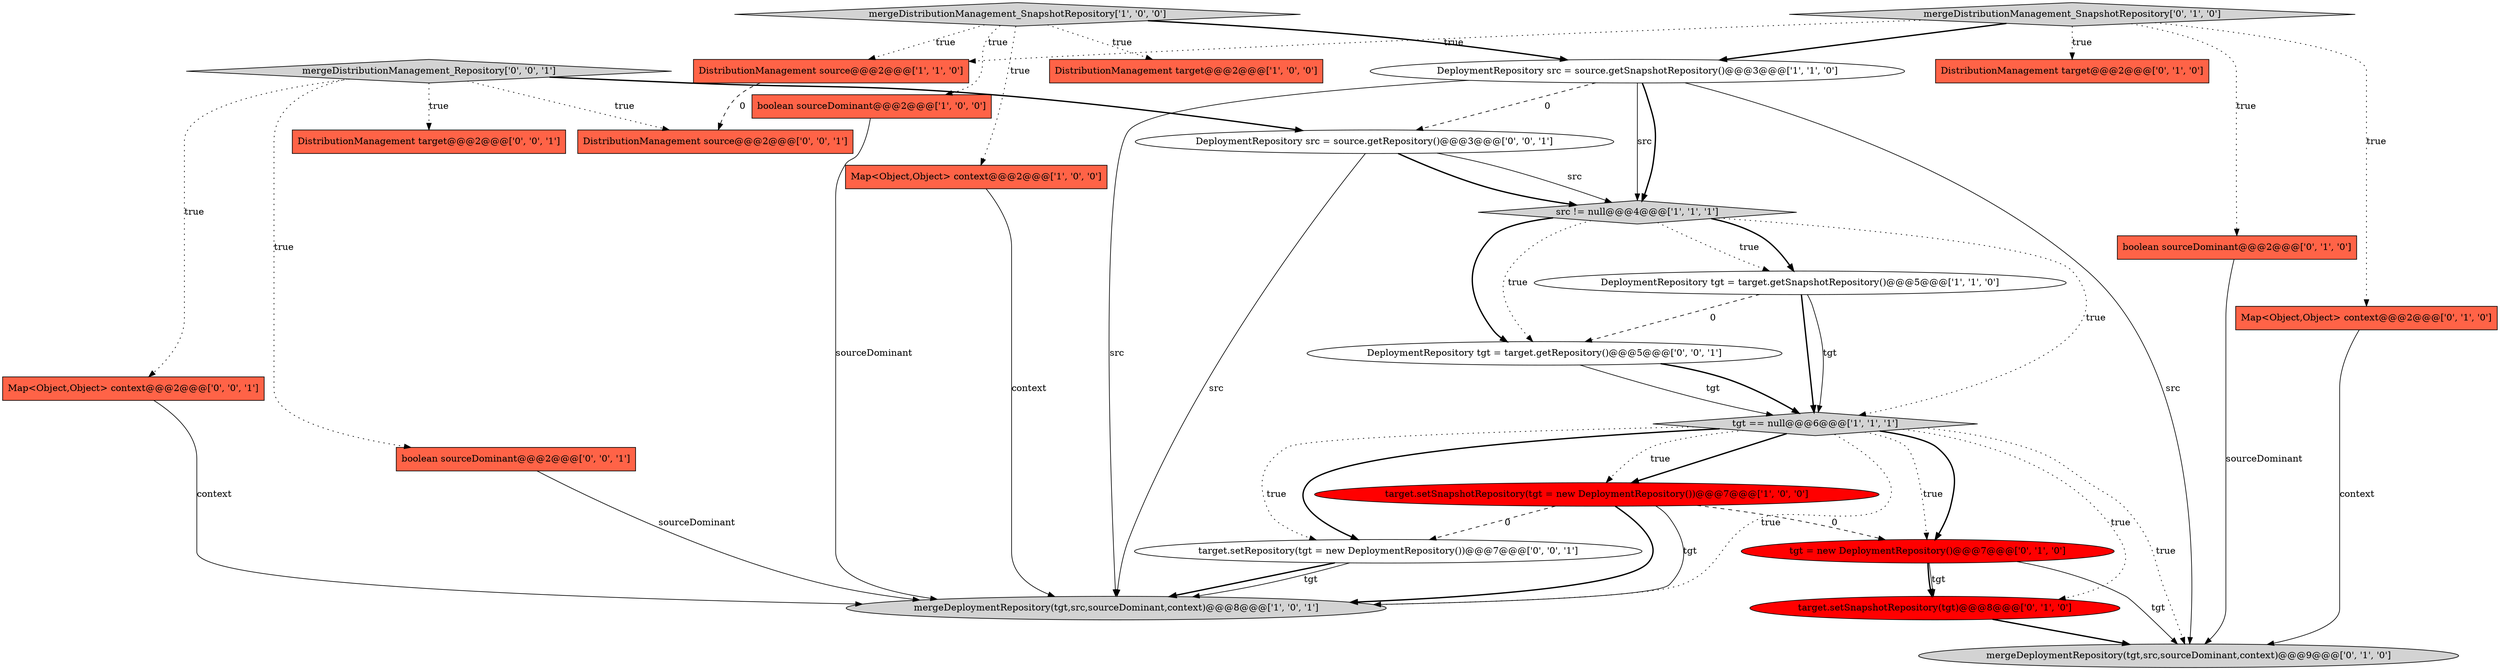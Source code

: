 digraph {
7 [style = filled, label = "tgt == null@@@6@@@['1', '1', '1']", fillcolor = lightgray, shape = diamond image = "AAA0AAABBB1BBB"];
6 [style = filled, label = "DistributionManagement target@@@2@@@['1', '0', '0']", fillcolor = tomato, shape = box image = "AAA0AAABBB1BBB"];
3 [style = filled, label = "src != null@@@4@@@['1', '1', '1']", fillcolor = lightgray, shape = diamond image = "AAA0AAABBB1BBB"];
24 [style = filled, label = "DeploymentRepository tgt = target.getRepository()@@@5@@@['0', '0', '1']", fillcolor = white, shape = ellipse image = "AAA0AAABBB3BBB"];
1 [style = filled, label = "boolean sourceDominant@@@2@@@['1', '0', '0']", fillcolor = tomato, shape = box image = "AAA0AAABBB1BBB"];
4 [style = filled, label = "target.setSnapshotRepository(tgt = new DeploymentRepository())@@@7@@@['1', '0', '0']", fillcolor = red, shape = ellipse image = "AAA1AAABBB1BBB"];
0 [style = filled, label = "Map<Object,Object> context@@@2@@@['1', '0', '0']", fillcolor = tomato, shape = box image = "AAA0AAABBB1BBB"];
8 [style = filled, label = "DeploymentRepository src = source.getSnapshotRepository()@@@3@@@['1', '1', '0']", fillcolor = white, shape = ellipse image = "AAA0AAABBB1BBB"];
22 [style = filled, label = "DeploymentRepository src = source.getRepository()@@@3@@@['0', '0', '1']", fillcolor = white, shape = ellipse image = "AAA0AAABBB3BBB"];
11 [style = filled, label = "DistributionManagement target@@@2@@@['0', '1', '0']", fillcolor = tomato, shape = box image = "AAA0AAABBB2BBB"];
12 [style = filled, label = "boolean sourceDominant@@@2@@@['0', '1', '0']", fillcolor = tomato, shape = box image = "AAA0AAABBB2BBB"];
14 [style = filled, label = "Map<Object,Object> context@@@2@@@['0', '1', '0']", fillcolor = tomato, shape = box image = "AAA0AAABBB2BBB"];
5 [style = filled, label = "mergeDeploymentRepository(tgt,src,sourceDominant,context)@@@8@@@['1', '0', '1']", fillcolor = lightgray, shape = ellipse image = "AAA0AAABBB1BBB"];
9 [style = filled, label = "DistributionManagement source@@@2@@@['1', '1', '0']", fillcolor = tomato, shape = box image = "AAA0AAABBB1BBB"];
15 [style = filled, label = "target.setSnapshotRepository(tgt)@@@8@@@['0', '1', '0']", fillcolor = red, shape = ellipse image = "AAA1AAABBB2BBB"];
20 [style = filled, label = "DistributionManagement target@@@2@@@['0', '0', '1']", fillcolor = tomato, shape = box image = "AAA0AAABBB3BBB"];
16 [style = filled, label = "mergeDeploymentRepository(tgt,src,sourceDominant,context)@@@9@@@['0', '1', '0']", fillcolor = lightgray, shape = ellipse image = "AAA0AAABBB2BBB"];
23 [style = filled, label = "target.setRepository(tgt = new DeploymentRepository())@@@7@@@['0', '0', '1']", fillcolor = white, shape = ellipse image = "AAA0AAABBB3BBB"];
19 [style = filled, label = "mergeDistributionManagement_Repository['0', '0', '1']", fillcolor = lightgray, shape = diamond image = "AAA0AAABBB3BBB"];
25 [style = filled, label = "DistributionManagement source@@@2@@@['0', '0', '1']", fillcolor = tomato, shape = box image = "AAA0AAABBB3BBB"];
2 [style = filled, label = "mergeDistributionManagement_SnapshotRepository['1', '0', '0']", fillcolor = lightgray, shape = diamond image = "AAA0AAABBB1BBB"];
21 [style = filled, label = "Map<Object,Object> context@@@2@@@['0', '0', '1']", fillcolor = tomato, shape = box image = "AAA0AAABBB3BBB"];
10 [style = filled, label = "DeploymentRepository tgt = target.getSnapshotRepository()@@@5@@@['1', '1', '0']", fillcolor = white, shape = ellipse image = "AAA0AAABBB1BBB"];
18 [style = filled, label = "boolean sourceDominant@@@2@@@['0', '0', '1']", fillcolor = tomato, shape = box image = "AAA0AAABBB3BBB"];
13 [style = filled, label = "tgt = new DeploymentRepository()@@@7@@@['0', '1', '0']", fillcolor = red, shape = ellipse image = "AAA1AAABBB2BBB"];
17 [style = filled, label = "mergeDistributionManagement_SnapshotRepository['0', '1', '0']", fillcolor = lightgray, shape = diamond image = "AAA0AAABBB2BBB"];
7->13 [style = bold, label=""];
17->8 [style = bold, label=""];
4->5 [style = solid, label="tgt"];
3->7 [style = dotted, label="true"];
19->25 [style = dotted, label="true"];
24->7 [style = solid, label="tgt"];
2->0 [style = dotted, label="true"];
23->5 [style = bold, label=""];
0->5 [style = solid, label="context"];
3->24 [style = bold, label=""];
19->20 [style = dotted, label="true"];
7->13 [style = dotted, label="true"];
8->5 [style = solid, label="src"];
3->10 [style = dotted, label="true"];
8->3 [style = bold, label=""];
19->18 [style = dotted, label="true"];
23->5 [style = solid, label="tgt"];
17->14 [style = dotted, label="true"];
8->16 [style = solid, label="src"];
19->21 [style = dotted, label="true"];
7->4 [style = bold, label=""];
22->3 [style = solid, label="src"];
13->15 [style = solid, label="tgt"];
15->16 [style = bold, label=""];
14->16 [style = solid, label="context"];
10->7 [style = bold, label=""];
7->15 [style = dotted, label="true"];
18->5 [style = solid, label="sourceDominant"];
10->7 [style = solid, label="tgt"];
13->16 [style = solid, label="tgt"];
3->24 [style = dotted, label="true"];
21->5 [style = solid, label="context"];
7->5 [style = dotted, label="true"];
22->3 [style = bold, label=""];
8->22 [style = dashed, label="0"];
22->5 [style = solid, label="src"];
3->10 [style = bold, label=""];
7->23 [style = dotted, label="true"];
1->5 [style = solid, label="sourceDominant"];
2->9 [style = dotted, label="true"];
17->12 [style = dotted, label="true"];
2->6 [style = dotted, label="true"];
2->1 [style = dotted, label="true"];
7->23 [style = bold, label=""];
17->9 [style = dotted, label="true"];
7->4 [style = dotted, label="true"];
9->25 [style = dashed, label="0"];
7->16 [style = dotted, label="true"];
12->16 [style = solid, label="sourceDominant"];
13->15 [style = bold, label=""];
4->13 [style = dashed, label="0"];
8->3 [style = solid, label="src"];
24->7 [style = bold, label=""];
4->23 [style = dashed, label="0"];
19->22 [style = bold, label=""];
4->5 [style = bold, label=""];
10->24 [style = dashed, label="0"];
2->8 [style = bold, label=""];
17->11 [style = dotted, label="true"];
}
